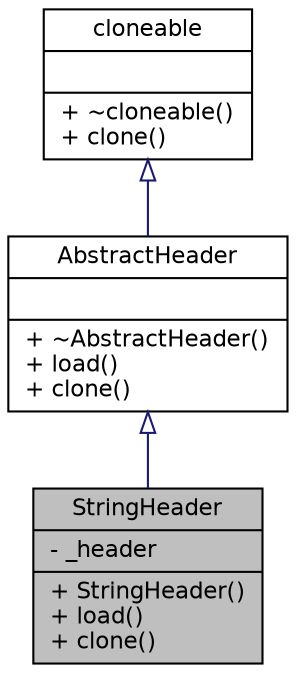 digraph "StringHeader"
{
  edge [fontname="Helvetica",fontsize="11",labelfontname="Helvetica",labelfontsize="11"];
  node [fontname="Helvetica",fontsize="11",shape=record];
  Node1 [label="{StringHeader\n|- _header\l|+ StringHeader()\l+ load()\l+ clone()\l}",height=0.2,width=0.4,color="black", fillcolor="grey75", style="filled" fontcolor="black"];
  Node2 -> Node1 [dir="back",color="midnightblue",fontsize="11",style="solid",arrowtail="onormal",fontname="Helvetica"];
  Node2 [label="{AbstractHeader\n||+ ~AbstractHeader()\l+ load()\l+ clone()\l}",height=0.2,width=0.4,color="black", fillcolor="white", style="filled",URL="$class_abstract_header.html",tooltip="Interface for implementing something that yields a header structure suitable for table construction..."];
  Node3 -> Node2 [dir="back",color="midnightblue",fontsize="11",style="solid",arrowtail="onormal",fontname="Helvetica"];
  Node3 [label="{cloneable\n||+ ~cloneable()\l+ clone()\l}",height=0.2,width=0.4,color="black", fillcolor="white", style="filled",URL="$classcloneable.html"];
}
